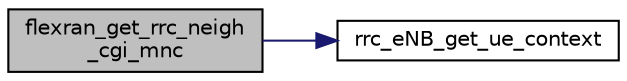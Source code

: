 digraph "flexran_get_rrc_neigh_cgi_mnc"
{
 // LATEX_PDF_SIZE
  edge [fontname="Helvetica",fontsize="10",labelfontname="Helvetica",labelfontsize="10"];
  node [fontname="Helvetica",fontsize="10",shape=record];
  rankdir="LR";
  Node1 [label="flexran_get_rrc_neigh\l_cgi_mnc",height=0.2,width=0.4,color="black", fillcolor="grey75", style="filled", fontcolor="black",tooltip=" "];
  Node1 -> Node2 [color="midnightblue",fontsize="10",style="solid",fontname="Helvetica"];
  Node2 [label="rrc_eNB_get_ue_context",height=0.2,width=0.4,color="black", fillcolor="white", style="filled",URL="$rrc__eNB__UE__context_8c.html#a746860031d13c8ab30390dc0e7685e9f",tooltip=" "];
}
